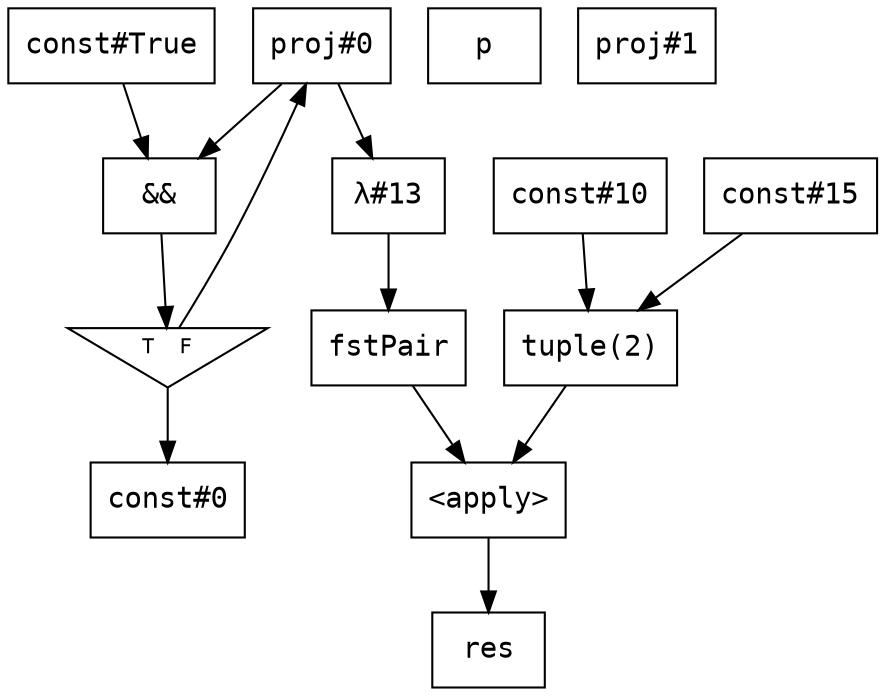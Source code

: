 digraph G {
  node [fontname="Courier",shape=box];
  flowInst0 [label="res"];
  flowInst1 [label="fstPair"];
  flowInst2 [label="const#10"];
  flowInst3 [label="const#15"];
  flowInst4 [label="tuple(2)"];
  flowInst5 [label="<apply>"];
  flowInst6 [label="p"];
  flowInst7 [label="proj#0"];
  flowInst8 [label="proj#1"];
  flowInst9 [label="const#True"];
  flowInst10 [label="&&"];
  flowInst11 [shape=triangle,orientation=180,label="T  F",fontsize=10];
  flowInst12 [label="const#0"];
  flowInst13 [label="λ#13"];
  flowInst13 -> flowInst1;
  flowInst7 -> flowInst13;
  flowInst11 -> flowInst12;
  flowInst11 -> flowInst7;
  flowInst10 -> flowInst11;
  flowInst9 -> flowInst10;
  flowInst7 -> flowInst10;
  flowInst5 -> flowInst0;
  flowInst4 -> flowInst5;
  flowInst1 -> flowInst5;
  flowInst3 -> flowInst4;
  flowInst2 -> flowInst4;
}
